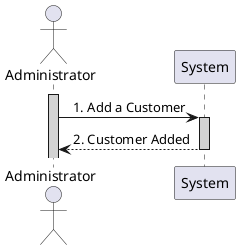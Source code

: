 @startuml

skinparam sequenceMessageAlign center
actor Administrator

activate Administrator #lightgrey
Administrator -> System : 1. Add a Customer
activate System #lightgrey
Administrator <-- System : 2. Customer Added
deactivate

@enduml